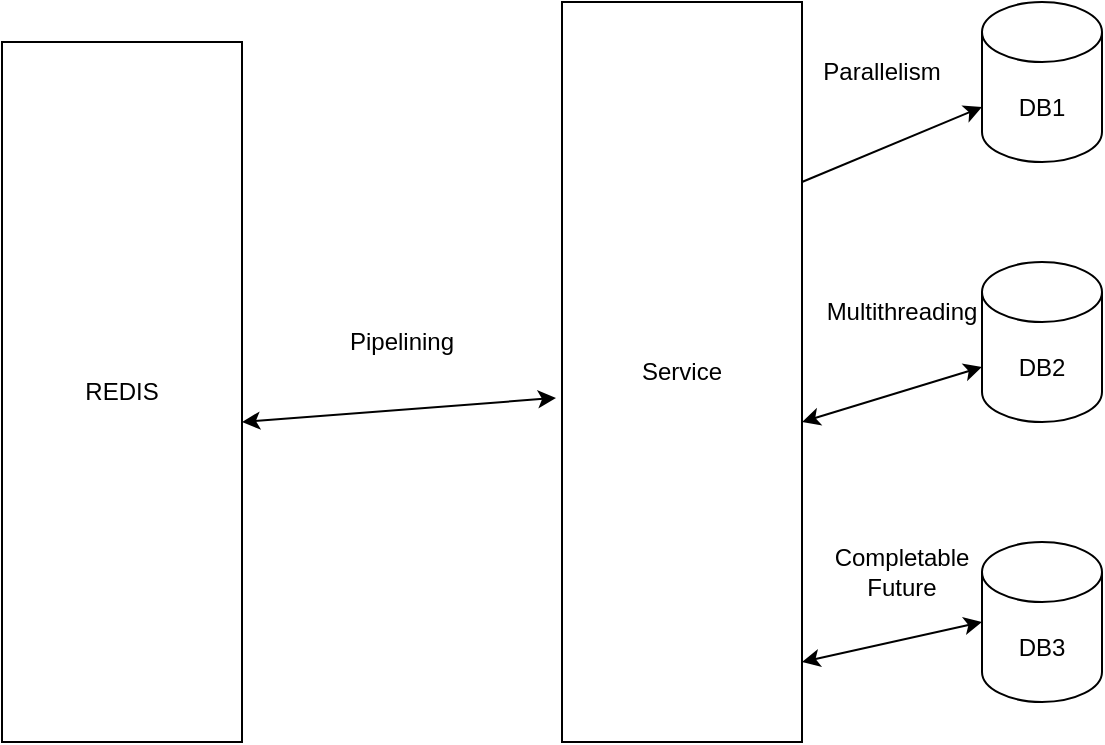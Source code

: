 <mxfile version="20.8.3" type="github">
  <diagram id="C5RBs43oDa-KdzZeNtuy" name="Page-1">
    <mxGraphModel dx="1050" dy="534" grid="1" gridSize="10" guides="1" tooltips="1" connect="1" arrows="1" fold="1" page="1" pageScale="1" pageWidth="827" pageHeight="1169" math="0" shadow="0">
      <root>
        <mxCell id="WIyWlLk6GJQsqaUBKTNV-0" />
        <mxCell id="WIyWlLk6GJQsqaUBKTNV-1" parent="WIyWlLk6GJQsqaUBKTNV-0" />
        <mxCell id="0PaqHl1jze8KSC3pRPlC-1" value="DB1" style="shape=cylinder3;whiteSpace=wrap;html=1;boundedLbl=1;backgroundOutline=1;size=15;" vertex="1" parent="WIyWlLk6GJQsqaUBKTNV-1">
          <mxGeometry x="630" y="70" width="60" height="80" as="geometry" />
        </mxCell>
        <mxCell id="0PaqHl1jze8KSC3pRPlC-2" value="DB2" style="shape=cylinder3;whiteSpace=wrap;html=1;boundedLbl=1;backgroundOutline=1;size=15;" vertex="1" parent="WIyWlLk6GJQsqaUBKTNV-1">
          <mxGeometry x="630" y="200" width="60" height="80" as="geometry" />
        </mxCell>
        <mxCell id="0PaqHl1jze8KSC3pRPlC-3" value="DB3" style="shape=cylinder3;whiteSpace=wrap;html=1;boundedLbl=1;backgroundOutline=1;size=15;" vertex="1" parent="WIyWlLk6GJQsqaUBKTNV-1">
          <mxGeometry x="630" y="340" width="60" height="80" as="geometry" />
        </mxCell>
        <mxCell id="0PaqHl1jze8KSC3pRPlC-4" value="Service" style="rounded=0;whiteSpace=wrap;html=1;" vertex="1" parent="WIyWlLk6GJQsqaUBKTNV-1">
          <mxGeometry x="420" y="70" width="120" height="370" as="geometry" />
        </mxCell>
        <mxCell id="0PaqHl1jze8KSC3pRPlC-5" value="" style="endArrow=classic;html=1;rounded=0;entryX=0;entryY=0;entryDx=0;entryDy=52.5;entryPerimeter=0;" edge="1" parent="WIyWlLk6GJQsqaUBKTNV-1" target="0PaqHl1jze8KSC3pRPlC-1">
          <mxGeometry width="50" height="50" relative="1" as="geometry">
            <mxPoint x="540" y="160" as="sourcePoint" />
            <mxPoint x="590" y="110" as="targetPoint" />
          </mxGeometry>
        </mxCell>
        <mxCell id="0PaqHl1jze8KSC3pRPlC-6" value="" style="endArrow=classic;startArrow=classic;html=1;rounded=0;entryX=0;entryY=0;entryDx=0;entryDy=52.5;entryPerimeter=0;" edge="1" parent="WIyWlLk6GJQsqaUBKTNV-1" target="0PaqHl1jze8KSC3pRPlC-2">
          <mxGeometry width="50" height="50" relative="1" as="geometry">
            <mxPoint x="540" y="280" as="sourcePoint" />
            <mxPoint x="590" y="230" as="targetPoint" />
          </mxGeometry>
        </mxCell>
        <mxCell id="0PaqHl1jze8KSC3pRPlC-7" value="" style="endArrow=classic;startArrow=classic;html=1;rounded=0;entryX=0;entryY=0.5;entryDx=0;entryDy=0;entryPerimeter=0;" edge="1" parent="WIyWlLk6GJQsqaUBKTNV-1" target="0PaqHl1jze8KSC3pRPlC-3">
          <mxGeometry width="50" height="50" relative="1" as="geometry">
            <mxPoint x="540" y="400" as="sourcePoint" />
            <mxPoint x="590" y="350" as="targetPoint" />
          </mxGeometry>
        </mxCell>
        <mxCell id="0PaqHl1jze8KSC3pRPlC-8" value="REDIS" style="rounded=0;whiteSpace=wrap;html=1;" vertex="1" parent="WIyWlLk6GJQsqaUBKTNV-1">
          <mxGeometry x="140" y="90" width="120" height="350" as="geometry" />
        </mxCell>
        <mxCell id="0PaqHl1jze8KSC3pRPlC-9" value="" style="endArrow=classic;startArrow=classic;html=1;rounded=0;entryX=-0.025;entryY=0.535;entryDx=0;entryDy=0;entryPerimeter=0;" edge="1" parent="WIyWlLk6GJQsqaUBKTNV-1" target="0PaqHl1jze8KSC3pRPlC-4">
          <mxGeometry width="50" height="50" relative="1" as="geometry">
            <mxPoint x="260" y="280" as="sourcePoint" />
            <mxPoint x="310" y="230" as="targetPoint" />
          </mxGeometry>
        </mxCell>
        <mxCell id="0PaqHl1jze8KSC3pRPlC-10" value="Pipelining" style="text;html=1;strokeColor=none;fillColor=none;align=center;verticalAlign=middle;whiteSpace=wrap;rounded=0;" vertex="1" parent="WIyWlLk6GJQsqaUBKTNV-1">
          <mxGeometry x="310" y="225" width="60" height="30" as="geometry" />
        </mxCell>
        <mxCell id="0PaqHl1jze8KSC3pRPlC-11" value="Parallelism" style="text;html=1;strokeColor=none;fillColor=none;align=center;verticalAlign=middle;whiteSpace=wrap;rounded=0;" vertex="1" parent="WIyWlLk6GJQsqaUBKTNV-1">
          <mxGeometry x="550" y="90" width="60" height="30" as="geometry" />
        </mxCell>
        <mxCell id="0PaqHl1jze8KSC3pRPlC-12" value="Multithreading" style="text;html=1;strokeColor=none;fillColor=none;align=center;verticalAlign=middle;whiteSpace=wrap;rounded=0;" vertex="1" parent="WIyWlLk6GJQsqaUBKTNV-1">
          <mxGeometry x="560" y="210" width="60" height="30" as="geometry" />
        </mxCell>
        <mxCell id="0PaqHl1jze8KSC3pRPlC-13" value="Completable Future" style="text;html=1;strokeColor=none;fillColor=none;align=center;verticalAlign=middle;whiteSpace=wrap;rounded=0;" vertex="1" parent="WIyWlLk6GJQsqaUBKTNV-1">
          <mxGeometry x="560" y="340" width="60" height="30" as="geometry" />
        </mxCell>
      </root>
    </mxGraphModel>
  </diagram>
</mxfile>
